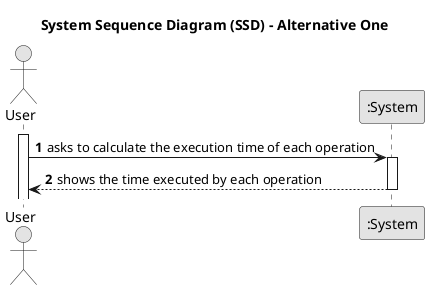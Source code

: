 @startuml
skinparam monochrome true
skinparam packageStyle rectangle
skinparam shadowing false

title System Sequence Diagram (SSD) - Alternative One

autonumber

actor "User" as Employee
participant ":System" as System

activate Employee

    Employee -> System : asks to calculate the execution time of each operation
    activate System

        System --> Employee : shows the time executed by each operation
    deactivate System

@enduml